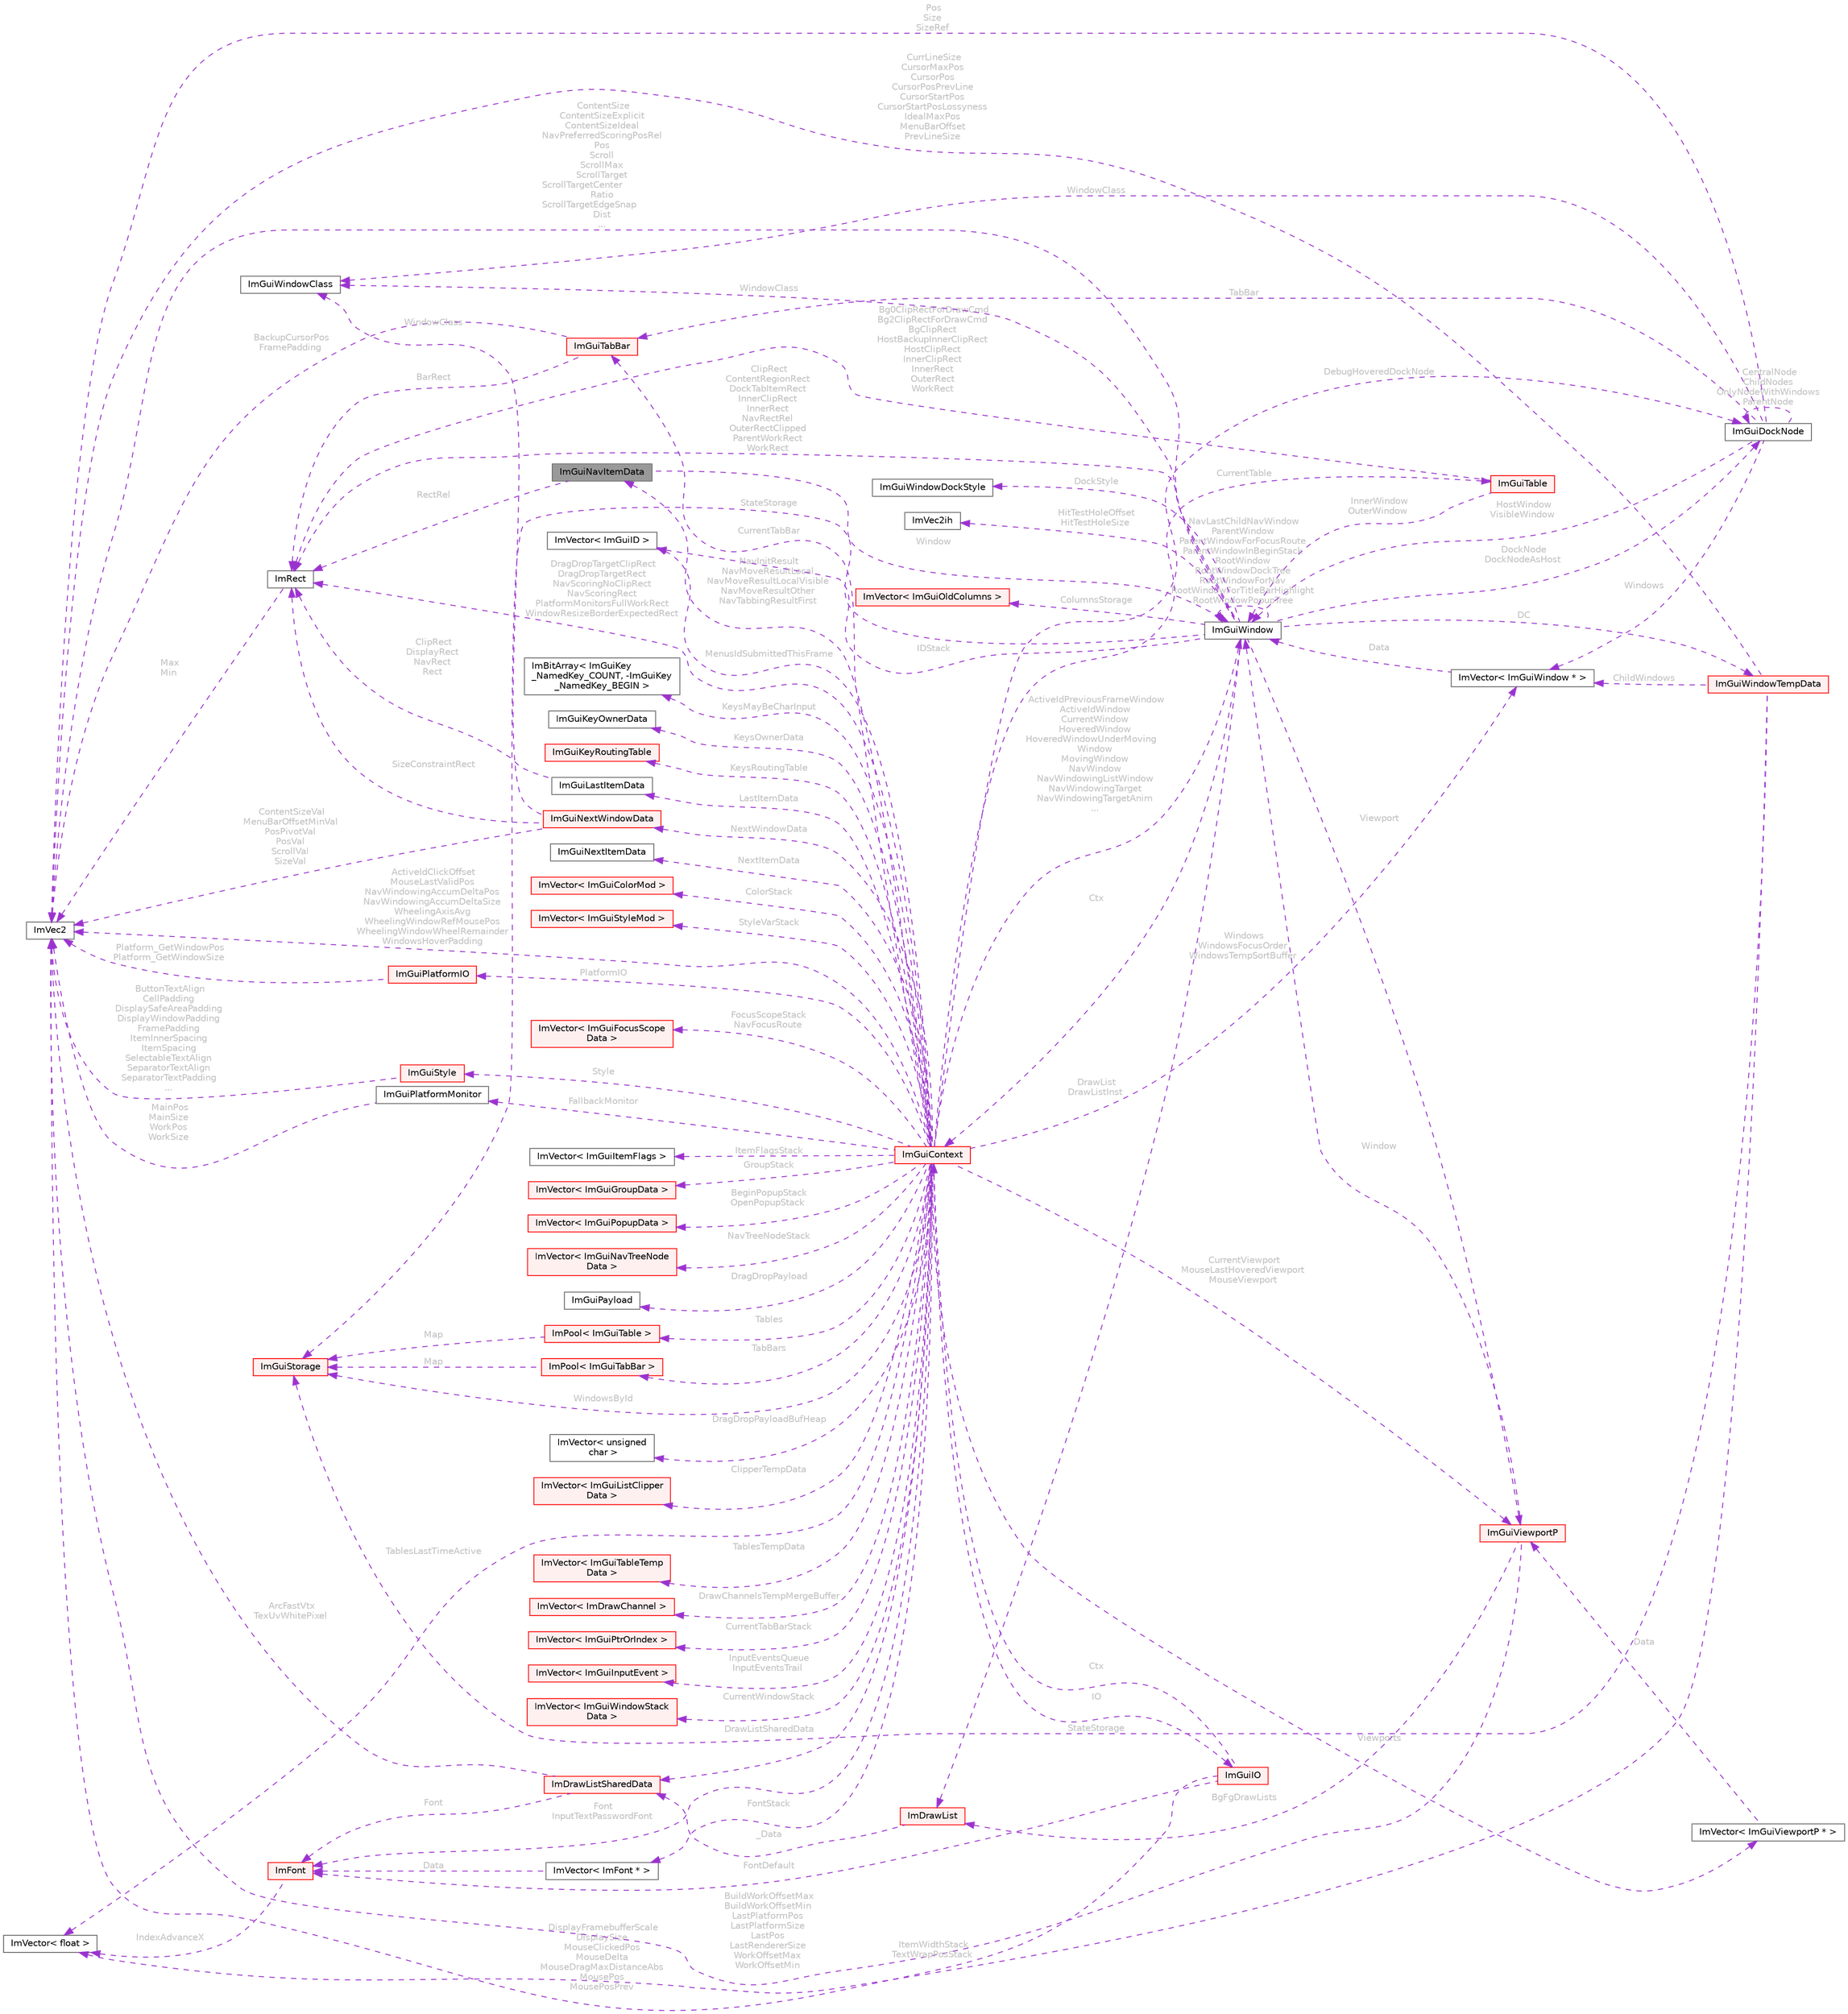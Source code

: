 digraph "ImGuiNavItemData"
{
 // LATEX_PDF_SIZE
  bgcolor="transparent";
  edge [fontname=Helvetica,fontsize=10,labelfontname=Helvetica,labelfontsize=10];
  node [fontname=Helvetica,fontsize=10,shape=box,height=0.2,width=0.4];
  rankdir="LR";
  Node1 [id="Node000001",label="ImGuiNavItemData",height=0.2,width=0.4,color="gray40", fillcolor="grey60", style="filled", fontcolor="black",tooltip=" "];
  Node2 -> Node1 [id="edge97_Node000001_Node000002",dir="back",color="darkorchid3",style="dashed",tooltip=" ",label=" Window",fontcolor="grey" ];
  Node2 [id="Node000002",label="ImGuiWindow",height=0.2,width=0.4,color="gray40", fillcolor="white", style="filled",URL="$struct_im_gui_window.html",tooltip=" "];
  Node3 -> Node2 [id="edge98_Node000002_Node000003",dir="back",color="darkorchid3",style="dashed",tooltip=" ",label=" Ctx",fontcolor="grey" ];
  Node3 [id="Node000003",label="ImGuiContext",height=0.2,width=0.4,color="red", fillcolor="#FFF0F0", style="filled",URL="$struct_im_gui_context.html",tooltip=" "];
  Node4 -> Node3 [id="edge99_Node000003_Node000004",dir="back",color="darkorchid3",style="dashed",tooltip=" ",label=" IO",fontcolor="grey" ];
  Node4 [id="Node000004",label="ImGuiIO",height=0.2,width=0.4,color="red", fillcolor="#FFF0F0", style="filled",URL="$struct_im_gui_i_o.html",tooltip=" "];
  Node5 -> Node4 [id="edge100_Node000004_Node000005",dir="back",color="darkorchid3",style="dashed",tooltip=" ",label=" DisplayFramebufferScale\nDisplaySize\nMouseClickedPos\nMouseDelta\nMouseDragMaxDistanceAbs\nMousePos\nMousePosPrev",fontcolor="grey" ];
  Node5 [id="Node000005",label="ImVec2",height=0.2,width=0.4,color="gray40", fillcolor="white", style="filled",URL="$struct_im_vec2.html",tooltip=" "];
  Node8 -> Node4 [id="edge101_Node000004_Node000008",dir="back",color="darkorchid3",style="dashed",tooltip=" ",label=" FontDefault",fontcolor="grey" ];
  Node8 [id="Node000008",label="ImFont",height=0.2,width=0.4,color="red", fillcolor="#FFF0F0", style="filled",URL="$struct_im_font.html",tooltip=" "];
  Node9 -> Node8 [id="edge102_Node000008_Node000009",dir="back",color="darkorchid3",style="dashed",tooltip=" ",label=" IndexAdvanceX",fontcolor="grey" ];
  Node9 [id="Node000009",label="ImVector\< float \>",height=0.2,width=0.4,color="gray40", fillcolor="white", style="filled",URL="$struct_im_vector.html",tooltip=" "];
  Node3 -> Node4 [id="edge103_Node000004_Node000003",dir="back",color="darkorchid3",style="dashed",tooltip=" ",label=" Ctx",fontcolor="grey" ];
  Node20 -> Node3 [id="edge104_Node000003_Node000020",dir="back",color="darkorchid3",style="dashed",tooltip=" ",label=" PlatformIO",fontcolor="grey" ];
  Node20 [id="Node000020",label="ImGuiPlatformIO",height=0.2,width=0.4,color="red", fillcolor="#FFF0F0", style="filled",URL="$struct_im_gui_platform_i_o.html",tooltip=" "];
  Node5 -> Node20 [id="edge105_Node000020_Node000005",dir="back",color="darkorchid3",style="dashed",tooltip=" ",label=" Platform_GetWindowPos\nPlatform_GetWindowSize",fontcolor="grey" ];
  Node41 -> Node3 [id="edge106_Node000003_Node000041",dir="back",color="darkorchid3",style="dashed",tooltip=" ",label=" Style",fontcolor="grey" ];
  Node41 [id="Node000041",label="ImGuiStyle",height=0.2,width=0.4,color="red", fillcolor="#FFF0F0", style="filled",URL="$struct_im_gui_style.html",tooltip=" "];
  Node5 -> Node41 [id="edge107_Node000041_Node000005",dir="back",color="darkorchid3",style="dashed",tooltip=" ",label=" ButtonTextAlign\nCellPadding\nDisplaySafeAreaPadding\nDisplayWindowPadding\nFramePadding\nItemInnerSpacing\nItemSpacing\nSelectableTextAlign\nSeparatorTextAlign\nSeparatorTextPadding\n...",fontcolor="grey" ];
  Node8 -> Node3 [id="edge108_Node000003_Node000008",dir="back",color="darkorchid3",style="dashed",tooltip=" ",label=" Font\nInputTextPasswordFont",fontcolor="grey" ];
  Node33 -> Node3 [id="edge109_Node000003_Node000033",dir="back",color="darkorchid3",style="dashed",tooltip=" ",label=" DrawListSharedData",fontcolor="grey" ];
  Node33 [id="Node000033",label="ImDrawListSharedData",height=0.2,width=0.4,color="red", fillcolor="#FFF0F0", style="filled",URL="$struct_im_draw_list_shared_data.html",tooltip=" "];
  Node5 -> Node33 [id="edge110_Node000033_Node000005",dir="back",color="darkorchid3",style="dashed",tooltip=" ",label=" ArcFastVtx\nTexUvWhitePixel",fontcolor="grey" ];
  Node8 -> Node33 [id="edge111_Node000033_Node000008",dir="back",color="darkorchid3",style="dashed",tooltip=" ",label=" Font",fontcolor="grey" ];
  Node42 -> Node3 [id="edge112_Node000003_Node000042",dir="back",color="darkorchid3",style="dashed",tooltip=" ",label=" InputEventsQueue\nInputEventsTrail",fontcolor="grey" ];
  Node42 [id="Node000042",label="ImVector\< ImGuiInputEvent \>",height=0.2,width=0.4,color="red", fillcolor="#FFF0F0", style="filled",URL="$struct_im_vector.html",tooltip=" "];
  Node51 -> Node3 [id="edge113_Node000003_Node000051",dir="back",color="darkorchid3",style="dashed",tooltip=" ",label=" Windows\nWindowsFocusOrder\nWindowsTempSortBuffer",fontcolor="grey" ];
  Node51 [id="Node000051",label="ImVector\< ImGuiWindow * \>",height=0.2,width=0.4,color="gray40", fillcolor="white", style="filled",URL="$struct_im_vector.html",tooltip=" "];
  Node2 -> Node51 [id="edge114_Node000051_Node000002",dir="back",color="darkorchid3",style="dashed",tooltip=" ",label=" Data",fontcolor="grey" ];
  Node52 -> Node3 [id="edge115_Node000003_Node000052",dir="back",color="darkorchid3",style="dashed",tooltip=" ",label=" CurrentWindowStack",fontcolor="grey" ];
  Node52 [id="Node000052",label="ImVector\< ImGuiWindowStack\lData \>",height=0.2,width=0.4,color="red", fillcolor="#FFF0F0", style="filled",URL="$struct_im_vector.html",tooltip=" "];
  Node57 -> Node3 [id="edge116_Node000003_Node000057",dir="back",color="darkorchid3",style="dashed",tooltip=" ",label=" WindowsById",fontcolor="grey" ];
  Node57 [id="Node000057",label="ImGuiStorage",height=0.2,width=0.4,color="red", fillcolor="#FFF0F0", style="filled",URL="$struct_im_gui_storage.html",tooltip=" "];
  Node5 -> Node3 [id="edge117_Node000003_Node000005",dir="back",color="darkorchid3",style="dashed",tooltip=" ",label=" ActiveIdClickOffset\nMouseLastValidPos\nNavWindowingAccumDeltaPos\nNavWindowingAccumDeltaSize\nWheelingAxisAvg\nWheelingWindowRefMousePos\nWheelingWindowWheelRemainder\nWindowsHoverPadding",fontcolor="grey" ];
  Node2 -> Node3 [id="edge118_Node000003_Node000002",dir="back",color="darkorchid3",style="dashed",tooltip=" ",label=" ActiveIdPreviousFrameWindow\nActiveIdWindow\nCurrentWindow\nHoveredWindow\nHoveredWindowUnderMoving\lWindow\nMovingWindow\nNavWindow\nNavWindowingListWindow\nNavWindowingTarget\nNavWindowingTargetAnim\n...",fontcolor="grey" ];
  Node60 -> Node3 [id="edge119_Node000003_Node000060",dir="back",color="darkorchid3",style="dashed",tooltip=" ",label=" KeysMayBeCharInput",fontcolor="grey" ];
  Node60 [id="Node000060",label="ImBitArray\< ImGuiKey\l_NamedKey_COUNT, -ImGuiKey\l_NamedKey_BEGIN \>",height=0.2,width=0.4,color="gray40", fillcolor="white", style="filled",URL="$struct_im_bit_array.html",tooltip=" "];
  Node61 -> Node3 [id="edge120_Node000003_Node000061",dir="back",color="darkorchid3",style="dashed",tooltip=" ",label=" KeysOwnerData",fontcolor="grey" ];
  Node61 [id="Node000061",label="ImGuiKeyOwnerData",height=0.2,width=0.4,color="gray40", fillcolor="white", style="filled",URL="$struct_im_gui_key_owner_data.html",tooltip=" "];
  Node62 -> Node3 [id="edge121_Node000003_Node000062",dir="back",color="darkorchid3",style="dashed",tooltip=" ",label=" KeysRoutingTable",fontcolor="grey" ];
  Node62 [id="Node000062",label="ImGuiKeyRoutingTable",height=0.2,width=0.4,color="red", fillcolor="#FFF0F0", style="filled",URL="$struct_im_gui_key_routing_table.html",tooltip=" "];
  Node65 -> Node3 [id="edge122_Node000003_Node000065",dir="back",color="darkorchid3",style="dashed",tooltip=" ",label=" NextItemData",fontcolor="grey" ];
  Node65 [id="Node000065",label="ImGuiNextItemData",height=0.2,width=0.4,color="gray40", fillcolor="white", style="filled",URL="$struct_im_gui_next_item_data.html",tooltip=" "];
  Node54 -> Node3 [id="edge123_Node000003_Node000054",dir="back",color="darkorchid3",style="dashed",tooltip=" ",label=" LastItemData",fontcolor="grey" ];
  Node54 [id="Node000054",label="ImGuiLastItemData",height=0.2,width=0.4,color="gray40", fillcolor="white", style="filled",URL="$struct_im_gui_last_item_data.html",tooltip=" "];
  Node55 -> Node54 [id="edge124_Node000054_Node000055",dir="back",color="darkorchid3",style="dashed",tooltip=" ",label=" ClipRect\nDisplayRect\nNavRect\nRect",fontcolor="grey" ];
  Node55 [id="Node000055",label="ImRect",height=0.2,width=0.4,color="gray40", fillcolor="white", style="filled",URL="$struct_im_rect.html",tooltip=" "];
  Node5 -> Node55 [id="edge125_Node000055_Node000005",dir="back",color="darkorchid3",style="dashed",tooltip=" ",label=" Max\nMin",fontcolor="grey" ];
  Node66 -> Node3 [id="edge126_Node000003_Node000066",dir="back",color="darkorchid3",style="dashed",tooltip=" ",label=" NextWindowData",fontcolor="grey" ];
  Node66 [id="Node000066",label="ImGuiNextWindowData",height=0.2,width=0.4,color="red", fillcolor="#FFF0F0", style="filled",URL="$struct_im_gui_next_window_data.html",tooltip=" "];
  Node5 -> Node66 [id="edge127_Node000066_Node000005",dir="back",color="darkorchid3",style="dashed",tooltip=" ",label=" ContentSizeVal\nMenuBarOffsetMinVal\nPosPivotVal\nPosVal\nScrollVal\nSizeVal",fontcolor="grey" ];
  Node55 -> Node66 [id="edge128_Node000066_Node000055",dir="back",color="darkorchid3",style="dashed",tooltip=" ",label=" SizeConstraintRect",fontcolor="grey" ];
  Node68 -> Node66 [id="edge129_Node000066_Node000068",dir="back",color="darkorchid3",style="dashed",tooltip=" ",label=" WindowClass",fontcolor="grey" ];
  Node68 [id="Node000068",label="ImGuiWindowClass",height=0.2,width=0.4,color="gray40", fillcolor="white", style="filled",URL="$struct_im_gui_window_class.html",tooltip=" "];
  Node69 -> Node3 [id="edge130_Node000003_Node000069",dir="back",color="darkorchid3",style="dashed",tooltip=" ",label=" ColorStack",fontcolor="grey" ];
  Node69 [id="Node000069",label="ImVector\< ImGuiColorMod \>",height=0.2,width=0.4,color="red", fillcolor="#FFF0F0", style="filled",URL="$struct_im_vector.html",tooltip=" "];
  Node71 -> Node3 [id="edge131_Node000003_Node000071",dir="back",color="darkorchid3",style="dashed",tooltip=" ",label=" StyleVarStack",fontcolor="grey" ];
  Node71 [id="Node000071",label="ImVector\< ImGuiStyleMod \>",height=0.2,width=0.4,color="red", fillcolor="#FFF0F0", style="filled",URL="$struct_im_vector.html",tooltip=" "];
  Node7 -> Node3 [id="edge132_Node000003_Node000007",dir="back",color="darkorchid3",style="dashed",tooltip=" ",label=" FontStack",fontcolor="grey" ];
  Node7 [id="Node000007",label="ImVector\< ImFont * \>",height=0.2,width=0.4,color="gray40", fillcolor="white", style="filled",URL="$struct_im_vector.html",tooltip=" "];
  Node8 -> Node7 [id="edge133_Node000007_Node000008",dir="back",color="darkorchid3",style="dashed",tooltip=" ",label=" Data",fontcolor="grey" ];
  Node73 -> Node3 [id="edge134_Node000003_Node000073",dir="back",color="darkorchid3",style="dashed",tooltip=" ",label=" FocusScopeStack\nNavFocusRoute",fontcolor="grey" ];
  Node73 [id="Node000073",label="ImVector\< ImGuiFocusScope\lData \>",height=0.2,width=0.4,color="red", fillcolor="#FFF0F0", style="filled",URL="$struct_im_vector.html",tooltip=" "];
  Node75 -> Node3 [id="edge135_Node000003_Node000075",dir="back",color="darkorchid3",style="dashed",tooltip=" ",label=" ItemFlagsStack",fontcolor="grey" ];
  Node75 [id="Node000075",label="ImVector\< ImGuiItemFlags \>",height=0.2,width=0.4,color="gray40", fillcolor="white", style="filled",URL="$struct_im_vector.html",tooltip=" "];
  Node76 -> Node3 [id="edge136_Node000003_Node000076",dir="back",color="darkorchid3",style="dashed",tooltip=" ",label=" GroupStack",fontcolor="grey" ];
  Node76 [id="Node000076",label="ImVector\< ImGuiGroupData \>",height=0.2,width=0.4,color="red", fillcolor="#FFF0F0", style="filled",URL="$struct_im_vector.html",tooltip=" "];
  Node79 -> Node3 [id="edge137_Node000003_Node000079",dir="back",color="darkorchid3",style="dashed",tooltip=" ",label=" BeginPopupStack\nOpenPopupStack",fontcolor="grey" ];
  Node79 [id="Node000079",label="ImVector\< ImGuiPopupData \>",height=0.2,width=0.4,color="red", fillcolor="#FFF0F0", style="filled",URL="$struct_im_vector.html",tooltip=" "];
  Node81 -> Node3 [id="edge138_Node000003_Node000081",dir="back",color="darkorchid3",style="dashed",tooltip=" ",label=" NavTreeNodeStack",fontcolor="grey" ];
  Node81 [id="Node000081",label="ImVector\< ImGuiNavTreeNode\lData \>",height=0.2,width=0.4,color="red", fillcolor="#FFF0F0", style="filled",URL="$struct_im_vector.html",tooltip=" "];
  Node83 -> Node3 [id="edge139_Node000003_Node000083",dir="back",color="darkorchid3",style="dashed",tooltip=" ",label=" Viewports",fontcolor="grey" ];
  Node83 [id="Node000083",label="ImVector\< ImGuiViewportP * \>",height=0.2,width=0.4,color="gray40", fillcolor="white", style="filled",URL="$struct_im_vector.html",tooltip=" "];
  Node84 -> Node83 [id="edge140_Node000083_Node000084",dir="back",color="darkorchid3",style="dashed",tooltip=" ",label=" Data",fontcolor="grey" ];
  Node84 [id="Node000084",label="ImGuiViewportP",height=0.2,width=0.4,color="red", fillcolor="#FFF0F0", style="filled",URL="$struct_im_gui_viewport_p.html",tooltip=" "];
  Node2 -> Node84 [id="edge141_Node000084_Node000002",dir="back",color="darkorchid3",style="dashed",tooltip=" ",label=" Window",fontcolor="grey" ];
  Node5 -> Node84 [id="edge142_Node000084_Node000005",dir="back",color="darkorchid3",style="dashed",tooltip=" ",label=" BuildWorkOffsetMax\nBuildWorkOffsetMin\nLastPlatformPos\nLastPlatformSize\nLastPos\nLastRendererSize\nWorkOffsetMax\nWorkOffsetMin",fontcolor="grey" ];
  Node27 -> Node84 [id="edge143_Node000084_Node000027",dir="back",color="darkorchid3",style="dashed",tooltip=" ",label=" BgFgDrawLists",fontcolor="grey" ];
  Node27 [id="Node000027",label="ImDrawList",height=0.2,width=0.4,color="red", fillcolor="#FFF0F0", style="filled",URL="$struct_im_draw_list.html",tooltip=" "];
  Node33 -> Node27 [id="edge144_Node000027_Node000033",dir="back",color="darkorchid3",style="dashed",tooltip=" ",label=" _Data",fontcolor="grey" ];
  Node84 -> Node3 [id="edge145_Node000003_Node000084",dir="back",color="darkorchid3",style="dashed",tooltip=" ",label=" CurrentViewport\nMouseLastHoveredViewport\nMouseViewport",fontcolor="grey" ];
  Node22 -> Node3 [id="edge146_Node000003_Node000022",dir="back",color="darkorchid3",style="dashed",tooltip=" ",label=" FallbackMonitor",fontcolor="grey" ];
  Node22 [id="Node000022",label="ImGuiPlatformMonitor",height=0.2,width=0.4,color="gray40", fillcolor="white", style="filled",URL="$struct_im_gui_platform_monitor.html",tooltip=" "];
  Node5 -> Node22 [id="edge147_Node000022_Node000005",dir="back",color="darkorchid3",style="dashed",tooltip=" ",label=" MainPos\nMainSize\nWorkPos\nWorkSize",fontcolor="grey" ];
  Node55 -> Node3 [id="edge148_Node000003_Node000055",dir="back",color="darkorchid3",style="dashed",tooltip=" ",label=" DragDropTargetClipRect\nDragDropTargetRect\nNavScoringNoClipRect\nNavScoringRect\nPlatformMonitorsFullWorkRect\nWindowResizeBorderExpectedRect",fontcolor="grey" ];
  Node1 -> Node3 [id="edge149_Node000003_Node000001",dir="back",color="darkorchid3",style="dashed",tooltip=" ",label=" NavInitResult\nNavMoveResultLocal\nNavMoveResultLocalVisible\nNavMoveResultOther\nNavTabbingResultFirst",fontcolor="grey" ];
  Node86 -> Node3 [id="edge150_Node000003_Node000086",dir="back",color="darkorchid3",style="dashed",tooltip=" ",label=" DragDropPayload",fontcolor="grey" ];
  Node86 [id="Node000086",label="ImGuiPayload",height=0.2,width=0.4,color="gray40", fillcolor="white", style="filled",URL="$struct_im_gui_payload.html",tooltip=" "];
  Node87 -> Node3 [id="edge151_Node000003_Node000087",dir="back",color="darkorchid3",style="dashed",tooltip=" ",label=" DragDropPayloadBufHeap",fontcolor="grey" ];
  Node87 [id="Node000087",label="ImVector\< unsigned\l char \>",height=0.2,width=0.4,color="gray40", fillcolor="white", style="filled",URL="$struct_im_vector.html",tooltip=" "];
  Node88 -> Node3 [id="edge152_Node000003_Node000088",dir="back",color="darkorchid3",style="dashed",tooltip=" ",label=" ClipperTempData",fontcolor="grey" ];
  Node88 [id="Node000088",label="ImVector\< ImGuiListClipper\lData \>",height=0.2,width=0.4,color="red", fillcolor="#FFF0F0", style="filled",URL="$struct_im_vector.html",tooltip=" "];
  Node93 -> Node3 [id="edge153_Node000003_Node000093",dir="back",color="darkorchid3",style="dashed",tooltip=" ",label=" CurrentTable",fontcolor="grey" ];
  Node93 [id="Node000093",label="ImGuiTable",height=0.2,width=0.4,color="red", fillcolor="#FFF0F0", style="filled",URL="$struct_im_gui_table.html",tooltip=" "];
  Node55 -> Node93 [id="edge154_Node000093_Node000055",dir="back",color="darkorchid3",style="dashed",tooltip=" ",label=" Bg0ClipRectForDrawCmd\nBg2ClipRectForDrawCmd\nBgClipRect\nHostBackupInnerClipRect\nHostClipRect\nInnerClipRect\nInnerRect\nOuterRect\nWorkRect",fontcolor="grey" ];
  Node2 -> Node93 [id="edge155_Node000093_Node000002",dir="back",color="darkorchid3",style="dashed",tooltip=" ",label=" InnerWindow\nOuterWindow",fontcolor="grey" ];
  Node107 -> Node3 [id="edge156_Node000003_Node000107",dir="back",color="darkorchid3",style="dashed",tooltip=" ",label=" TablesTempData",fontcolor="grey" ];
  Node107 [id="Node000107",label="ImVector\< ImGuiTableTemp\lData \>",height=0.2,width=0.4,color="red", fillcolor="#FFF0F0", style="filled",URL="$struct_im_vector.html",tooltip=" "];
  Node108 -> Node3 [id="edge157_Node000003_Node000108",dir="back",color="darkorchid3",style="dashed",tooltip=" ",label=" Tables",fontcolor="grey" ];
  Node108 [id="Node000108",label="ImPool\< ImGuiTable \>",height=0.2,width=0.4,color="red", fillcolor="#FFF0F0", style="filled",URL="$struct_im_pool.html",tooltip=" "];
  Node57 -> Node108 [id="edge158_Node000108_Node000057",dir="back",color="darkorchid3",style="dashed",tooltip=" ",label=" Map",fontcolor="grey" ];
  Node9 -> Node3 [id="edge159_Node000003_Node000009",dir="back",color="darkorchid3",style="dashed",tooltip=" ",label=" TablesLastTimeActive",fontcolor="grey" ];
  Node39 -> Node3 [id="edge160_Node000003_Node000039",dir="back",color="darkorchid3",style="dashed",tooltip=" ",label=" DrawChannelsTempMergeBuffer",fontcolor="grey" ];
  Node39 [id="Node000039",label="ImVector\< ImDrawChannel \>",height=0.2,width=0.4,color="red", fillcolor="#FFF0F0", style="filled",URL="$struct_im_vector.html",tooltip=" "];
  Node110 -> Node3 [id="edge161_Node000003_Node000110",dir="back",color="darkorchid3",style="dashed",tooltip=" ",label=" CurrentTabBar",fontcolor="grey" ];
  Node110 [id="Node000110",label="ImGuiTabBar",height=0.2,width=0.4,color="red", fillcolor="#FFF0F0", style="filled",URL="$struct_im_gui_tab_bar.html",tooltip=" "];
  Node55 -> Node110 [id="edge162_Node000110_Node000055",dir="back",color="darkorchid3",style="dashed",tooltip=" ",label=" BarRect",fontcolor="grey" ];
  Node5 -> Node110 [id="edge163_Node000110_Node000005",dir="back",color="darkorchid3",style="dashed",tooltip=" ",label=" BackupCursorPos\nFramePadding",fontcolor="grey" ];
  Node113 -> Node3 [id="edge164_Node000003_Node000113",dir="back",color="darkorchid3",style="dashed",tooltip=" ",label=" TabBars",fontcolor="grey" ];
  Node113 [id="Node000113",label="ImPool\< ImGuiTabBar \>",height=0.2,width=0.4,color="red", fillcolor="#FFF0F0", style="filled",URL="$struct_im_pool.html",tooltip=" "];
  Node57 -> Node113 [id="edge165_Node000113_Node000057",dir="back",color="darkorchid3",style="dashed",tooltip=" ",label=" Map",fontcolor="grey" ];
  Node115 -> Node3 [id="edge166_Node000003_Node000115",dir="back",color="darkorchid3",style="dashed",tooltip=" ",label=" CurrentTabBarStack",fontcolor="grey" ];
  Node115 [id="Node000115",label="ImVector\< ImGuiPtrOrIndex \>",height=0.2,width=0.4,color="red", fillcolor="#FFF0F0", style="filled",URL="$struct_im_vector.html",tooltip=" "];
  Node122 -> Node3 [id="edge167_Node000003_Node000122",dir="back",color="darkorchid3",style="dashed",tooltip=" ",label=" MenusIdSubmittedThisFrame",fontcolor="grey" ];
  Node122 [id="Node000122",label="ImVector\< ImGuiID \>",height=0.2,width=0.4,color="gray40", fillcolor="white", style="filled",URL="$struct_im_vector.html",tooltip=" "];
  Node129 -> Node3 [id="edge168_Node000003_Node000129",dir="back",color="darkorchid3",style="dashed",tooltip=" ",label=" DebugHoveredDockNode",fontcolor="grey" ];
  Node129 [id="Node000129",label="ImGuiDockNode",height=0.2,width=0.4,color="gray40", fillcolor="white", style="filled",URL="$struct_im_gui_dock_node.html",tooltip=" "];
  Node129 -> Node129 [id="edge169_Node000129_Node000129",dir="back",color="darkorchid3",style="dashed",tooltip=" ",label=" CentralNode\nChildNodes\nOnlyNodeWithWindows\nParentNode",fontcolor="grey" ];
  Node51 -> Node129 [id="edge170_Node000129_Node000051",dir="back",color="darkorchid3",style="dashed",tooltip=" ",label=" Windows",fontcolor="grey" ];
  Node110 -> Node129 [id="edge171_Node000129_Node000110",dir="back",color="darkorchid3",style="dashed",tooltip=" ",label=" TabBar",fontcolor="grey" ];
  Node5 -> Node129 [id="edge172_Node000129_Node000005",dir="back",color="darkorchid3",style="dashed",tooltip=" ",label=" Pos\nSize\nSizeRef",fontcolor="grey" ];
  Node68 -> Node129 [id="edge173_Node000129_Node000068",dir="back",color="darkorchid3",style="dashed",tooltip=" ",label=" WindowClass",fontcolor="grey" ];
  Node2 -> Node129 [id="edge174_Node000129_Node000002",dir="back",color="darkorchid3",style="dashed",tooltip=" ",label=" HostWindow\nVisibleWindow",fontcolor="grey" ];
  Node68 -> Node2 [id="edge175_Node000002_Node000068",dir="back",color="darkorchid3",style="dashed",tooltip=" ",label=" WindowClass",fontcolor="grey" ];
  Node84 -> Node2 [id="edge176_Node000002_Node000084",dir="back",color="darkorchid3",style="dashed",tooltip=" ",label=" Viewport",fontcolor="grey" ];
  Node5 -> Node2 [id="edge177_Node000002_Node000005",dir="back",color="darkorchid3",style="dashed",tooltip=" ",label=" ContentSize\nContentSizeExplicit\nContentSizeIdeal\nNavPreferredScoringPosRel\nPos\nScroll\nScrollMax\nScrollTarget\nScrollTargetCenter\lRatio\nScrollTargetEdgeSnap\lDist\n...",fontcolor="grey" ];
  Node122 -> Node2 [id="edge178_Node000002_Node000122",dir="back",color="darkorchid3",style="dashed",tooltip=" ",label=" IDStack",fontcolor="grey" ];
  Node147 -> Node2 [id="edge179_Node000002_Node000147",dir="back",color="darkorchid3",style="dashed",tooltip=" ",label=" DC",fontcolor="grey" ];
  Node147 [id="Node000147",label="ImGuiWindowTempData",height=0.2,width=0.4,color="red", fillcolor="#FFF0F0", style="filled",URL="$struct_im_gui_window_temp_data.html",tooltip=" "];
  Node5 -> Node147 [id="edge180_Node000147_Node000005",dir="back",color="darkorchid3",style="dashed",tooltip=" ",label=" CurrLineSize\nCursorMaxPos\nCursorPos\nCursorPosPrevLine\nCursorStartPos\nCursorStartPosLossyness\nIdealMaxPos\nMenuBarOffset\nPrevLineSize",fontcolor="grey" ];
  Node51 -> Node147 [id="edge181_Node000147_Node000051",dir="back",color="darkorchid3",style="dashed",tooltip=" ",label=" ChildWindows",fontcolor="grey" ];
  Node57 -> Node147 [id="edge182_Node000147_Node000057",dir="back",color="darkorchid3",style="dashed",tooltip=" ",label=" StateStorage",fontcolor="grey" ];
  Node9 -> Node147 [id="edge183_Node000147_Node000009",dir="back",color="darkorchid3",style="dashed",tooltip=" ",label=" ItemWidthStack\nTextWrapPosStack",fontcolor="grey" ];
  Node55 -> Node2 [id="edge184_Node000002_Node000055",dir="back",color="darkorchid3",style="dashed",tooltip=" ",label=" ClipRect\nContentRegionRect\nDockTabItemRect\nInnerClipRect\nInnerRect\nNavRectRel\nOuterRectClipped\nParentWorkRect\nWorkRect",fontcolor="grey" ];
  Node132 -> Node2 [id="edge185_Node000002_Node000132",dir="back",color="darkorchid3",style="dashed",tooltip=" ",label=" HitTestHoleOffset\nHitTestHoleSize",fontcolor="grey" ];
  Node132 [id="Node000132",label="ImVec2ih",height=0.2,width=0.4,color="gray40", fillcolor="white", style="filled",URL="$struct_im_vec2ih.html",tooltip=" "];
  Node57 -> Node2 [id="edge186_Node000002_Node000057",dir="back",color="darkorchid3",style="dashed",tooltip=" ",label=" StateStorage",fontcolor="grey" ];
  Node152 -> Node2 [id="edge187_Node000002_Node000152",dir="back",color="darkorchid3",style="dashed",tooltip=" ",label=" ColumnsStorage",fontcolor="grey" ];
  Node152 [id="Node000152",label="ImVector\< ImGuiOldColumns \>",height=0.2,width=0.4,color="red", fillcolor="#FFF0F0", style="filled",URL="$struct_im_vector.html",tooltip=" "];
  Node27 -> Node2 [id="edge188_Node000002_Node000027",dir="back",color="darkorchid3",style="dashed",tooltip=" ",label=" DrawList\nDrawListInst",fontcolor="grey" ];
  Node2 -> Node2 [id="edge189_Node000002_Node000002",dir="back",color="darkorchid3",style="dashed",tooltip=" ",label=" NavLastChildNavWindow\nParentWindow\nParentWindowForFocusRoute\nParentWindowInBeginStack\nRootWindow\nRootWindowDockTree\nRootWindowForNav\nRootWindowForTitleBarHighlight\nRootWindowPopupTree",fontcolor="grey" ];
  Node153 -> Node2 [id="edge190_Node000002_Node000153",dir="back",color="darkorchid3",style="dashed",tooltip=" ",label=" DockStyle",fontcolor="grey" ];
  Node153 [id="Node000153",label="ImGuiWindowDockStyle",height=0.2,width=0.4,color="gray40", fillcolor="white", style="filled",URL="$struct_im_gui_window_dock_style.html",tooltip=" "];
  Node129 -> Node2 [id="edge191_Node000002_Node000129",dir="back",color="darkorchid3",style="dashed",tooltip=" ",label=" DockNode\nDockNodeAsHost",fontcolor="grey" ];
  Node55 -> Node1 [id="edge192_Node000001_Node000055",dir="back",color="darkorchid3",style="dashed",tooltip=" ",label=" RectRel",fontcolor="grey" ];
}
